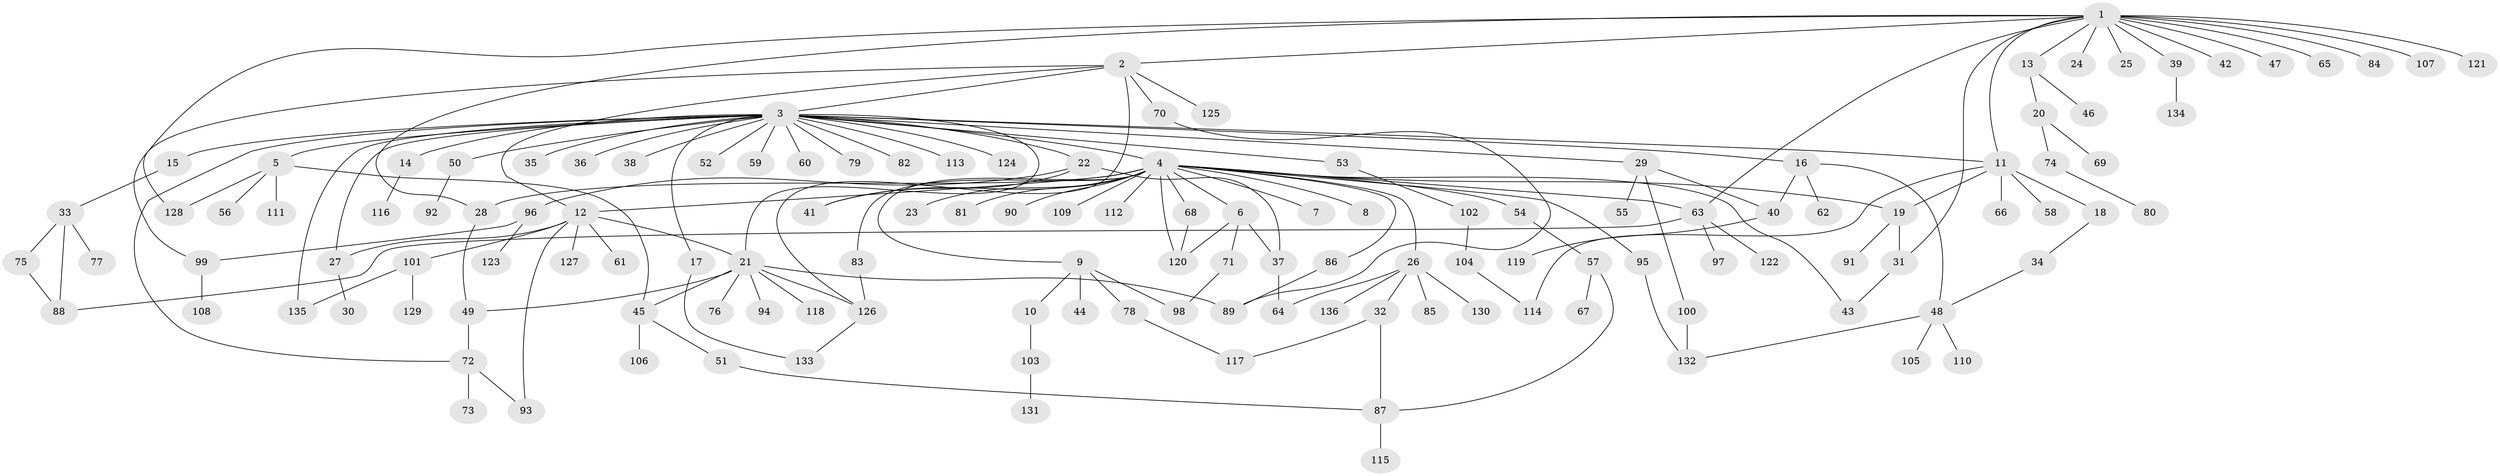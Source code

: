 // Generated by graph-tools (version 1.1) at 2025/49/03/09/25 03:49:55]
// undirected, 136 vertices, 172 edges
graph export_dot {
graph [start="1"]
  node [color=gray90,style=filled];
  1;
  2;
  3;
  4;
  5;
  6;
  7;
  8;
  9;
  10;
  11;
  12;
  13;
  14;
  15;
  16;
  17;
  18;
  19;
  20;
  21;
  22;
  23;
  24;
  25;
  26;
  27;
  28;
  29;
  30;
  31;
  32;
  33;
  34;
  35;
  36;
  37;
  38;
  39;
  40;
  41;
  42;
  43;
  44;
  45;
  46;
  47;
  48;
  49;
  50;
  51;
  52;
  53;
  54;
  55;
  56;
  57;
  58;
  59;
  60;
  61;
  62;
  63;
  64;
  65;
  66;
  67;
  68;
  69;
  70;
  71;
  72;
  73;
  74;
  75;
  76;
  77;
  78;
  79;
  80;
  81;
  82;
  83;
  84;
  85;
  86;
  87;
  88;
  89;
  90;
  91;
  92;
  93;
  94;
  95;
  96;
  97;
  98;
  99;
  100;
  101;
  102;
  103;
  104;
  105;
  106;
  107;
  108;
  109;
  110;
  111;
  112;
  113;
  114;
  115;
  116;
  117;
  118;
  119;
  120;
  121;
  122;
  123;
  124;
  125;
  126;
  127;
  128;
  129;
  130;
  131;
  132;
  133;
  134;
  135;
  136;
  1 -- 2;
  1 -- 11;
  1 -- 13;
  1 -- 24;
  1 -- 25;
  1 -- 28;
  1 -- 31;
  1 -- 39;
  1 -- 42;
  1 -- 47;
  1 -- 63;
  1 -- 65;
  1 -- 84;
  1 -- 107;
  1 -- 121;
  1 -- 128;
  2 -- 3;
  2 -- 12;
  2 -- 70;
  2 -- 99;
  2 -- 125;
  2 -- 126;
  3 -- 4;
  3 -- 5;
  3 -- 11;
  3 -- 14;
  3 -- 15;
  3 -- 16;
  3 -- 17;
  3 -- 21;
  3 -- 22;
  3 -- 27;
  3 -- 29;
  3 -- 35;
  3 -- 36;
  3 -- 38;
  3 -- 50;
  3 -- 52;
  3 -- 53;
  3 -- 59;
  3 -- 60;
  3 -- 72;
  3 -- 79;
  3 -- 82;
  3 -- 113;
  3 -- 124;
  3 -- 135;
  4 -- 6;
  4 -- 7;
  4 -- 8;
  4 -- 9;
  4 -- 12;
  4 -- 19;
  4 -- 23;
  4 -- 26;
  4 -- 28;
  4 -- 41;
  4 -- 43;
  4 -- 54;
  4 -- 63;
  4 -- 68;
  4 -- 81;
  4 -- 83;
  4 -- 86;
  4 -- 90;
  4 -- 95;
  4 -- 109;
  4 -- 112;
  4 -- 120;
  5 -- 45;
  5 -- 56;
  5 -- 111;
  5 -- 128;
  6 -- 37;
  6 -- 71;
  6 -- 120;
  9 -- 10;
  9 -- 44;
  9 -- 78;
  9 -- 98;
  10 -- 103;
  11 -- 18;
  11 -- 19;
  11 -- 58;
  11 -- 66;
  11 -- 114;
  12 -- 21;
  12 -- 27;
  12 -- 61;
  12 -- 93;
  12 -- 101;
  12 -- 127;
  13 -- 20;
  13 -- 46;
  14 -- 116;
  15 -- 33;
  16 -- 40;
  16 -- 48;
  16 -- 62;
  17 -- 133;
  18 -- 34;
  19 -- 31;
  19 -- 91;
  20 -- 69;
  20 -- 74;
  21 -- 45;
  21 -- 49;
  21 -- 76;
  21 -- 89;
  21 -- 94;
  21 -- 118;
  21 -- 126;
  22 -- 37;
  22 -- 41;
  22 -- 96;
  26 -- 32;
  26 -- 64;
  26 -- 85;
  26 -- 130;
  26 -- 136;
  27 -- 30;
  28 -- 49;
  29 -- 40;
  29 -- 55;
  29 -- 100;
  31 -- 43;
  32 -- 87;
  32 -- 117;
  33 -- 75;
  33 -- 77;
  33 -- 88;
  34 -- 48;
  37 -- 64;
  39 -- 134;
  40 -- 119;
  45 -- 51;
  45 -- 106;
  48 -- 105;
  48 -- 110;
  48 -- 132;
  49 -- 72;
  50 -- 92;
  51 -- 87;
  53 -- 102;
  54 -- 57;
  57 -- 67;
  57 -- 87;
  63 -- 88;
  63 -- 97;
  63 -- 122;
  68 -- 120;
  70 -- 89;
  71 -- 98;
  72 -- 73;
  72 -- 93;
  74 -- 80;
  75 -- 88;
  78 -- 117;
  83 -- 126;
  86 -- 89;
  87 -- 115;
  95 -- 132;
  96 -- 99;
  96 -- 123;
  99 -- 108;
  100 -- 132;
  101 -- 129;
  101 -- 135;
  102 -- 104;
  103 -- 131;
  104 -- 114;
  126 -- 133;
}
